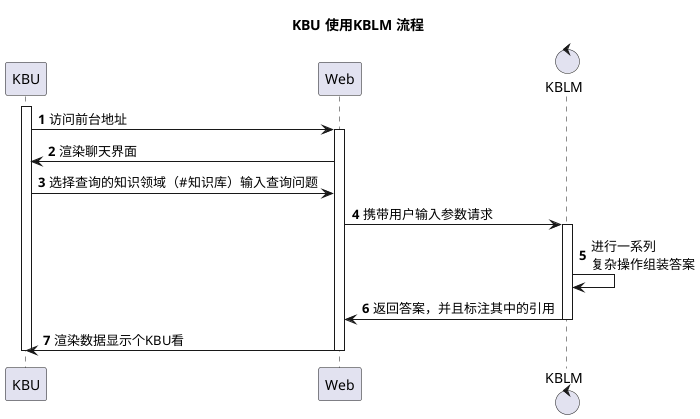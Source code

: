 @startuml
'https://plantuml.com/sequence-diagram
title KBU 使用KBLM 流程
autonumber
activate KBU
KBU -> Web: 访问前台地址
activate Web
Web -> KBU: 渲染聊天界面

KBU -> Web: 选择查询的知识领域（#知识库）输入查询问题
control KBLM
Web -> KBLM: 携带用户输入参数请求
activate KBLM
KBLM -> KBLM: 进行一系列\n复杂操作组装答案
KBLM -> Web: 返回答案，并且标注其中的引用
deactivate KBLM
Web -> KBU: 渲染数据显示个KBU看
deactivate Web
deactivate KBU
@enduml